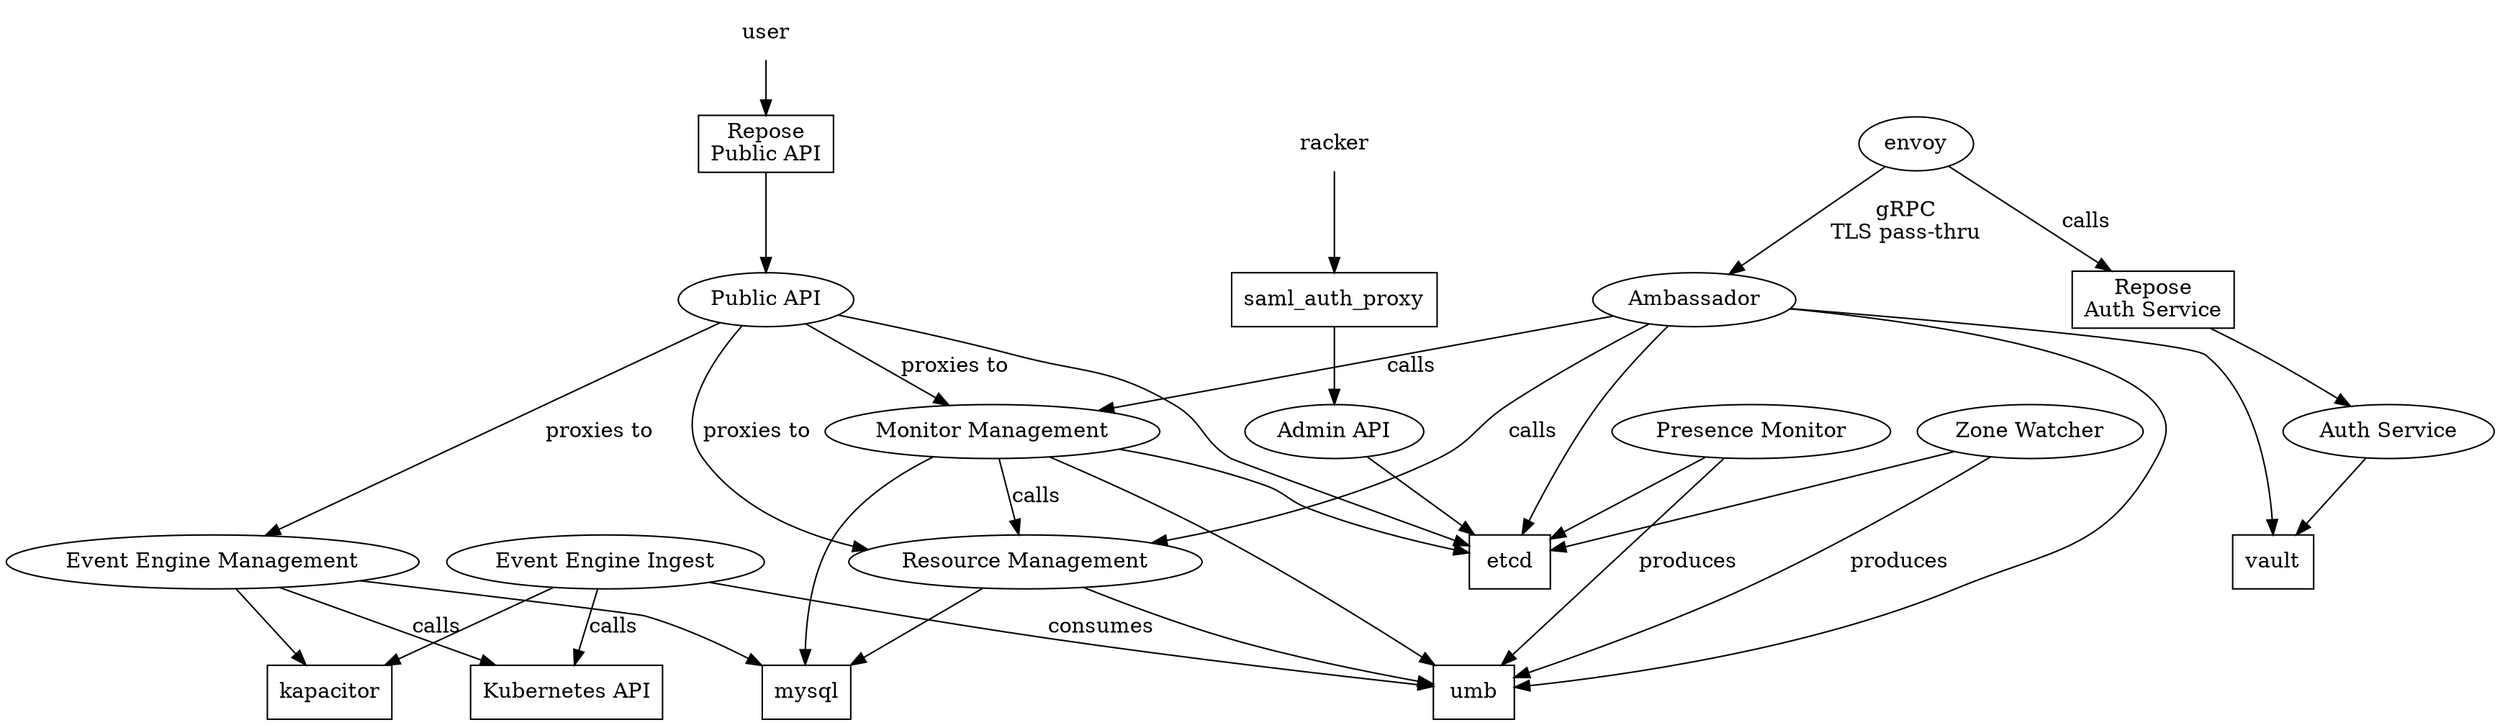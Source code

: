 digraph G {
 user [shape="none"]
 racker [shape="none"]
 envoy

 // box shape == 3rd party software
 mysql [shape="box"]
 repose_auth [shape="box", label="Repose\nAuth Service"]
 repose_public_api [shape="box", label="Repose\nPublic API"]
 kapacitor [shape="box"]
 kube_api [shape="box", label="Kubernetes API"]
 vault [shape="box"]
 etcd [shape="box"]
 umb [shape="box"]
 saml_auth_proxy [shape="box"]

 // Salus modules
 public_api [label="Public API"]
 admin_api [label="Admin API"]
 pm [label="Presence Monitor"]
 auth [label="Auth Service"]
 ambassador [label="Ambassador"]
 evm [label="Event Engine Management"]
 evi [label="Event Engine Ingest"]
 rm [label="Resource Management"]
 mm [label="Monitor Management"]
 zw [label="Zone Watcher"]

 evm -> kapacitor
 evm -> mysql
 evm -> kube_api [label="calls"]

 evi -> kapacitor
 evi -> umb [label="consumes"]
 evi -> kube_api [label="calls"]

 rm -> umb
 rm -> mysql

 mm -> umb
 mm -> rm [label="calls"]
 mm -> mysql
 mm -> etcd

 pm -> umb [label="produces"]
 pm -> etcd

 zw -> etcd
 zw -> umb [label="produces"]

 envoy -> ambassador [label="gRPC\nTLS pass-thru"]
 ambassador -> umb
 ambassador -> etcd
 ambassador -> vault
 ambassador -> mm [label="calls"]
 ambassador -> rm [label="calls"]

 envoy -> repose_auth [label="calls"]
 repose_auth -> auth
 auth -> vault

 user -> repose_public_api
 repose_public_api -> public_api
 public_api -> etcd
 public_api -> rm [label="proxies to"]
 public_api -> mm [label="proxies to"]
 public_api -> evm [label="proxies to"]

 racker -> saml_auth_proxy
 saml_auth_proxy -> admin_api
 admin_api -> etcd
}
